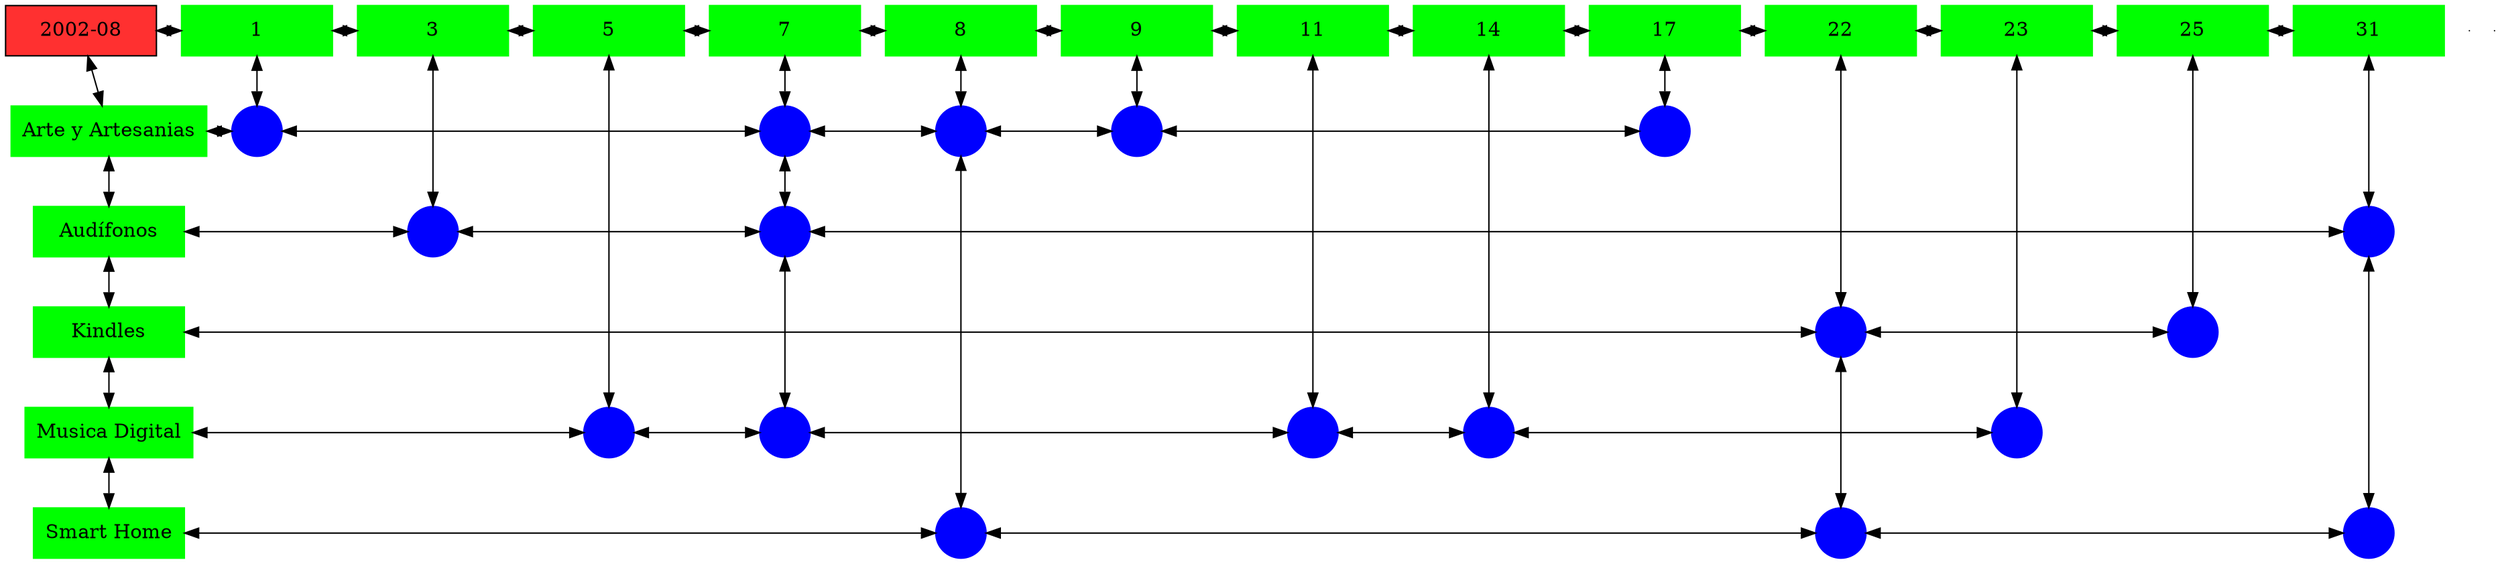 digraph G{
node[shape="box"];
nodeMt[ label = "2002-08", width = 1.5, style = filled, fillcolor = firebrick1, group = 1 ];
e0[ shape = point, width = 0 ];
e1[ shape = point, width = 0 ];
node0xc001e3f090[label="1",color=green,style =filled,width = 1.5 group=1];
nodeMt->node0xc001e3f090[dir="both"];
{rank=same;nodeMt;node0xc001e3f090;}
node0xc0021dabe0[label="3",color=green,style =filled,width = 1.5 group=3];
node0xc001e3f090->node0xc0021dabe0[dir="both"];
{rank=same;node0xc001e3f090;node0xc0021dabe0;}
node0xc001fa24b0[label="5",color=green,style =filled,width = 1.5 group=5];
node0xc0021dabe0->node0xc001fa24b0[dir="both"];
{rank=same;node0xc0021dabe0;node0xc001fa24b0;}
node0xc001e819f0[label="7",color=green,style =filled,width = 1.5 group=7];
node0xc001fa24b0->node0xc001e819f0[dir="both"];
{rank=same;node0xc001fa24b0;node0xc001e819f0;}
node0xc001f2c6e0[label="8",color=green,style =filled,width = 1.5 group=8];
node0xc001e819f0->node0xc001f2c6e0[dir="both"];
{rank=same;node0xc001e819f0;node0xc001f2c6e0;}
node0xc001f055e0[label="9",color=green,style =filled,width = 1.5 group=9];
node0xc001f2c6e0->node0xc001f055e0[dir="both"];
{rank=same;node0xc001f2c6e0;node0xc001f055e0;}
node0xc001f4b8b0[label="11",color=green,style =filled,width = 1.5 group=11];
node0xc001f055e0->node0xc001f4b8b0[dir="both"];
{rank=same;node0xc001f055e0;node0xc001f4b8b0;}
node0xc0022720f0[label="14",color=green,style =filled,width = 1.5 group=14];
node0xc001f4b8b0->node0xc0022720f0[dir="both"];
{rank=same;node0xc001f4b8b0;node0xc0022720f0;}
node0xc0020020f0[label="17",color=green,style =filled,width = 1.5 group=17];
node0xc0022720f0->node0xc0020020f0[dir="both"];
{rank=same;node0xc0022720f0;node0xc0020020f0;}
node0xc001e89a40[label="22",color=green,style =filled,width = 1.5 group=22];
node0xc0020020f0->node0xc001e89a40[dir="both"];
{rank=same;node0xc0020020f0;node0xc001e89a40;}
node0xc0021b5590[label="23",color=green,style =filled,width = 1.5 group=23];
node0xc001e89a40->node0xc0021b5590[dir="both"];
{rank=same;node0xc001e89a40;node0xc0021b5590;}
node0xc002136c80[label="25",color=green,style =filled,width = 1.5 group=25];
node0xc0021b5590->node0xc002136c80[dir="both"];
{rank=same;node0xc0021b5590;node0xc002136c80;}
node0xc001e2c550[label="31",color=green,style =filled,width = 1.5 group=31];
node0xc002136c80->node0xc001e2c550[dir="both"];
{rank=same;node0xc002136c80;node0xc001e2c550;}
node0xc001e3f040[label="Arte y Artesanias",color=green,style =filled width = 1.5 group=1];
node0xc001e2ba00[label="",color=blue,style =filled, width = 0.5 group=1 shape=circle];
node0xc001e3f040->node0xc001e2ba00[dir="both"];
{rank=same;node0xc001e3f040;node0xc001e2ba00;}
node0xc0020bdf80[label="",color=blue,style =filled, width = 0.5 group=7 shape=circle];
node0xc001e2ba00->node0xc0020bdf80[dir="both"];
{rank=same;node0xc0020bdf80;node0xc001e2ba00;}
node0xc0022dc400[label="",color=blue,style =filled, width = 0.5 group=8 shape=circle];
node0xc0020bdf80->node0xc0022dc400[dir="both"];
{rank=same;node0xc0022dc400;node0xc0020bdf80;}
node0xc001f01580[label="",color=blue,style =filled, width = 0.5 group=9 shape=circle];
node0xc0022dc400->node0xc001f01580[dir="both"];
{rank=same;node0xc001f01580;node0xc0022dc400;}
node0xc00216d500[label="",color=blue,style =filled, width = 0.5 group=17 shape=circle];
node0xc001f01580->node0xc00216d500[dir="both"];
{rank=same;node0xc00216d500;node0xc001f01580;}
node0xc001e2c500[label="Audífonos",color=green,style =filled width = 1.5 group=1];
node0xc0021d6f80[label="",color=blue,style =filled, width = 0.5 group=3 shape=circle];
node0xc001e2c500->node0xc0021d6f80[dir="both"];
{rank=same;node0xc001e2c500;node0xc0021d6f80;}
node0xc001e75900[label="",color=blue,style =filled, width = 0.5 group=7 shape=circle];
node0xc0021d6f80->node0xc001e75900[dir="both"];
{rank=same;node0xc001e75900;node0xc0021d6f80;}
node0xc002114480[label="",color=blue,style =filled, width = 0.5 group=31 shape=circle];
node0xc001e75900->node0xc002114480[dir="both"];
{rank=same;node0xc002114480;node0xc001e75900;}
node0xc001e899f0[label="Kindles",color=green,style =filled width = 1.5 group=1];
node0xc001e8ab00[label="",color=blue,style =filled, width = 0.5 group=22 shape=circle];
node0xc001e899f0->node0xc001e8ab00[dir="both"];
{rank=same;node0xc001e899f0;node0xc001e8ab00;}
node0xc00212bd00[label="",color=blue,style =filled, width = 0.5 group=25 shape=circle];
node0xc001e8ab00->node0xc00212bd00[dir="both"];
{rank=same;node0xc00212bd00;node0xc001e8ab00;}
node0xc001f4b860[label="Musica Digital",color=green,style =filled width = 1.5 group=1];
node0xc001f98c00[label="",color=blue,style =filled, width = 0.5 group=5 shape=circle];
node0xc001f4b860->node0xc001f98c00[dir="both"];
{rank=same;node0xc001f4b860;node0xc001f98c00;}
node0xc00216c480[label="",color=blue,style =filled, width = 0.5 group=7 shape=circle];
node0xc001f98c00->node0xc00216c480[dir="both"];
{rank=same;node0xc00216c480;node0xc001f98c00;}
node0xc002185d80[label="",color=blue,style =filled, width = 0.5 group=11 shape=circle];
node0xc00216c480->node0xc002185d80[dir="both"];
{rank=same;node0xc002185d80;node0xc00216c480;}
node0xc002270180[label="",color=blue,style =filled, width = 0.5 group=14 shape=circle];
node0xc002185d80->node0xc002270180[dir="both"];
{rank=same;node0xc002270180;node0xc002185d80;}
node0xc0021c2180[label="",color=blue,style =filled, width = 0.5 group=23 shape=circle];
node0xc002270180->node0xc0021c2180[dir="both"];
{rank=same;node0xc0021c2180;node0xc002270180;}
node0xc001f2c690[label="Smart Home",color=green,style =filled width = 1.5 group=1];
node0xc001f28980[label="",color=blue,style =filled, width = 0.5 group=8 shape=circle];
node0xc001f2c690->node0xc001f28980[dir="both"];
{rank=same;node0xc001f2c690;node0xc001f28980;}
node0xc0022b1e00[label="",color=blue,style =filled, width = 0.5 group=22 shape=circle];
node0xc001f28980->node0xc0022b1e00[dir="both"];
{rank=same;node0xc0022b1e00;node0xc001f28980;}
node0xc001fdca00[label="",color=blue,style =filled, width = 0.5 group=31 shape=circle];
node0xc0022b1e00->node0xc001fdca00[dir="both"];
{rank=same;node0xc001fdca00;node0xc0022b1e00;}
node0xc001e3f090->node0xc001e2ba00[dir="both"];
node0xc0021dabe0->node0xc0021d6f80[dir="both"];
node0xc001fa24b0->node0xc001f98c00[dir="both"];
node0xc001e819f0->node0xc0020bdf80[dir="both"];
node0xc0020bdf80->node0xc001e75900[dir="both"];
node0xc001e75900->node0xc00216c480[dir="both"];
node0xc001f2c6e0->node0xc0022dc400[dir="both"];
node0xc0022dc400->node0xc001f28980[dir="both"];
node0xc001f055e0->node0xc001f01580[dir="both"];
node0xc001f4b8b0->node0xc002185d80[dir="both"];
node0xc0022720f0->node0xc002270180[dir="both"];
node0xc0020020f0->node0xc00216d500[dir="both"];
node0xc001e89a40->node0xc001e8ab00[dir="both"];
node0xc001e8ab00->node0xc0022b1e00[dir="both"];
node0xc0021b5590->node0xc0021c2180[dir="both"];
node0xc002136c80->node0xc00212bd00[dir="both"];
node0xc001e2c550->node0xc002114480[dir="both"];
node0xc002114480->node0xc001fdca00[dir="both"];
nodeMt->node0xc001e3f040[dir="both"];
node0xc001e3f040->node0xc001e2c500[dir="both"];
node0xc001e2c500->node0xc001e899f0[dir="both"];
node0xc001e899f0->node0xc001f4b860[dir="both"];
node0xc001f4b860->node0xc001f2c690[dir="both"];
}
